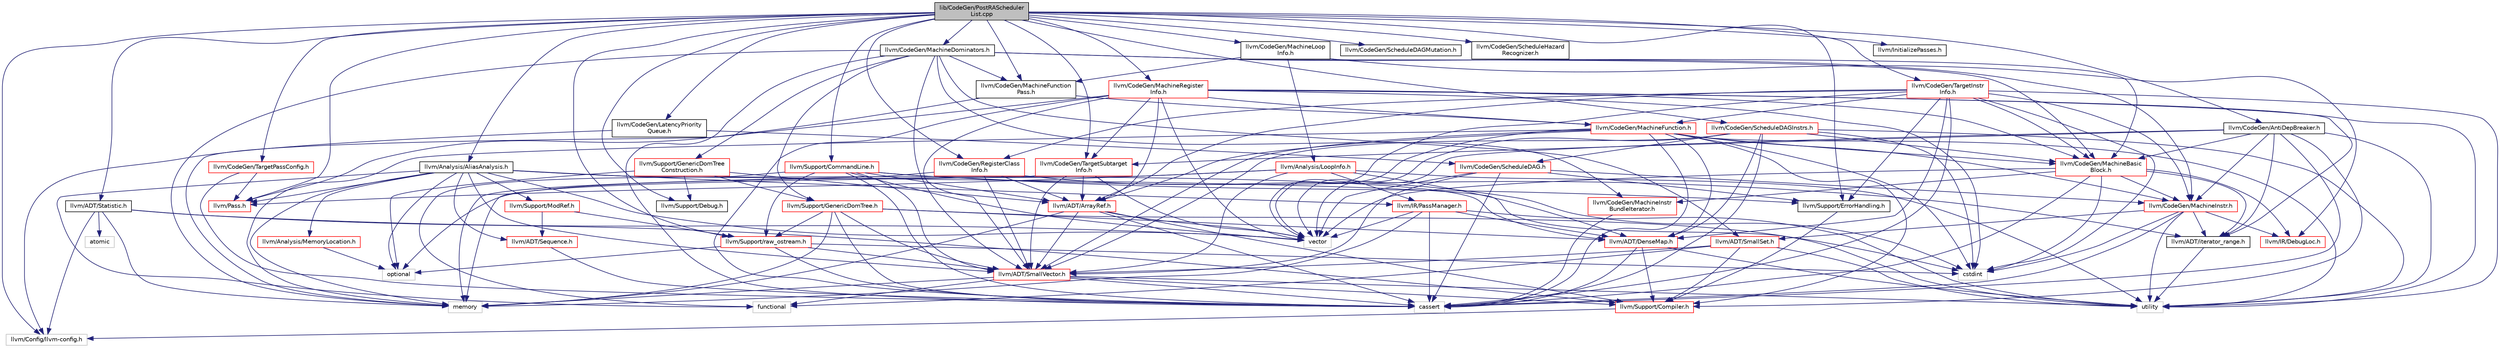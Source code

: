 digraph "lib/CodeGen/PostRASchedulerList.cpp"
{
 // LATEX_PDF_SIZE
  bgcolor="transparent";
  edge [fontname="Helvetica",fontsize="10",labelfontname="Helvetica",labelfontsize="10"];
  node [fontname="Helvetica",fontsize="10",shape=record];
  Node1 [label="lib/CodeGen/PostRAScheduler\lList.cpp",height=0.2,width=0.4,color="black", fillcolor="grey75", style="filled", fontcolor="black",tooltip=" "];
  Node1 -> Node2 [color="midnightblue",fontsize="10",style="solid",fontname="Helvetica"];
  Node2 [label="llvm/ADT/Statistic.h",height=0.2,width=0.4,color="black",URL="$Statistic_8h.html",tooltip=" "];
  Node2 -> Node3 [color="midnightblue",fontsize="10",style="solid",fontname="Helvetica"];
  Node3 [label="llvm/Config/llvm-config.h",height=0.2,width=0.4,color="grey75",tooltip=" "];
  Node2 -> Node4 [color="midnightblue",fontsize="10",style="solid",fontname="Helvetica"];
  Node4 [label="llvm/Support/Compiler.h",height=0.2,width=0.4,color="red",URL="$Compiler_8h.html",tooltip=" "];
  Node4 -> Node3 [color="midnightblue",fontsize="10",style="solid",fontname="Helvetica"];
  Node2 -> Node6 [color="midnightblue",fontsize="10",style="solid",fontname="Helvetica"];
  Node6 [label="atomic",height=0.2,width=0.4,color="grey75",tooltip=" "];
  Node2 -> Node7 [color="midnightblue",fontsize="10",style="solid",fontname="Helvetica"];
  Node7 [label="memory",height=0.2,width=0.4,color="grey75",tooltip=" "];
  Node2 -> Node8 [color="midnightblue",fontsize="10",style="solid",fontname="Helvetica"];
  Node8 [label="vector",height=0.2,width=0.4,color="grey75",tooltip=" "];
  Node1 -> Node9 [color="midnightblue",fontsize="10",style="solid",fontname="Helvetica"];
  Node9 [label="llvm/Analysis/AliasAnalysis.h",height=0.2,width=0.4,color="black",URL="$AliasAnalysis_8h.html",tooltip=" "];
  Node9 -> Node10 [color="midnightblue",fontsize="10",style="solid",fontname="Helvetica"];
  Node10 [label="llvm/ADT/DenseMap.h",height=0.2,width=0.4,color="red",URL="$DenseMap_8h.html",tooltip=" "];
  Node10 -> Node4 [color="midnightblue",fontsize="10",style="solid",fontname="Helvetica"];
  Node10 -> Node12 [color="midnightblue",fontsize="10",style="solid",fontname="Helvetica"];
  Node12 [label="cassert",height=0.2,width=0.4,color="grey75",tooltip=" "];
  Node10 -> Node17 [color="midnightblue",fontsize="10",style="solid",fontname="Helvetica"];
  Node17 [label="utility",height=0.2,width=0.4,color="grey75",tooltip=" "];
  Node9 -> Node42 [color="midnightblue",fontsize="10",style="solid",fontname="Helvetica"];
  Node42 [label="llvm/ADT/Sequence.h",height=0.2,width=0.4,color="red",URL="$Sequence_8h.html",tooltip=" "];
  Node42 -> Node12 [color="midnightblue",fontsize="10",style="solid",fontname="Helvetica"];
  Node9 -> Node43 [color="midnightblue",fontsize="10",style="solid",fontname="Helvetica"];
  Node43 [label="llvm/ADT/SmallVector.h",height=0.2,width=0.4,color="red",URL="$SmallVector_8h.html",tooltip=" "];
  Node43 -> Node4 [color="midnightblue",fontsize="10",style="solid",fontname="Helvetica"];
  Node43 -> Node12 [color="midnightblue",fontsize="10",style="solid",fontname="Helvetica"];
  Node43 -> Node44 [color="midnightblue",fontsize="10",style="solid",fontname="Helvetica"];
  Node44 [label="functional",height=0.2,width=0.4,color="grey75",tooltip=" "];
  Node43 -> Node7 [color="midnightblue",fontsize="10",style="solid",fontname="Helvetica"];
  Node43 -> Node17 [color="midnightblue",fontsize="10",style="solid",fontname="Helvetica"];
  Node9 -> Node45 [color="midnightblue",fontsize="10",style="solid",fontname="Helvetica"];
  Node45 [label="llvm/Analysis/MemoryLocation.h",height=0.2,width=0.4,color="red",URL="$MemoryLocation_8h.html",tooltip=" "];
  Node45 -> Node51 [color="midnightblue",fontsize="10",style="solid",fontname="Helvetica"];
  Node51 [label="optional",height=0.2,width=0.4,color="grey75",tooltip=" "];
  Node9 -> Node84 [color="midnightblue",fontsize="10",style="solid",fontname="Helvetica"];
  Node84 [label="llvm/IR/PassManager.h",height=0.2,width=0.4,color="red",URL="$PassManager_8h.html",tooltip=" "];
  Node84 -> Node10 [color="midnightblue",fontsize="10",style="solid",fontname="Helvetica"];
  Node84 -> Node12 [color="midnightblue",fontsize="10",style="solid",fontname="Helvetica"];
  Node84 -> Node7 [color="midnightblue",fontsize="10",style="solid",fontname="Helvetica"];
  Node84 -> Node17 [color="midnightblue",fontsize="10",style="solid",fontname="Helvetica"];
  Node84 -> Node8 [color="midnightblue",fontsize="10",style="solid",fontname="Helvetica"];
  Node9 -> Node145 [color="midnightblue",fontsize="10",style="solid",fontname="Helvetica"];
  Node145 [label="llvm/Pass.h",height=0.2,width=0.4,color="red",URL="$Pass_8h.html",tooltip=" "];
  Node9 -> Node156 [color="midnightblue",fontsize="10",style="solid",fontname="Helvetica"];
  Node156 [label="llvm/Support/ModRef.h",height=0.2,width=0.4,color="red",URL="$ModRef_8h.html",tooltip=" "];
  Node156 -> Node42 [color="midnightblue",fontsize="10",style="solid",fontname="Helvetica"];
  Node156 -> Node82 [color="midnightblue",fontsize="10",style="solid",fontname="Helvetica"];
  Node82 [label="llvm/Support/raw_ostream.h",height=0.2,width=0.4,color="red",URL="$raw__ostream_8h.html",tooltip=" "];
  Node82 -> Node43 [color="midnightblue",fontsize="10",style="solid",fontname="Helvetica"];
  Node82 -> Node12 [color="midnightblue",fontsize="10",style="solid",fontname="Helvetica"];
  Node82 -> Node14 [color="midnightblue",fontsize="10",style="solid",fontname="Helvetica"];
  Node14 [label="cstdint",height=0.2,width=0.4,color="grey75",tooltip=" "];
  Node82 -> Node51 [color="midnightblue",fontsize="10",style="solid",fontname="Helvetica"];
  Node9 -> Node14 [color="midnightblue",fontsize="10",style="solid",fontname="Helvetica"];
  Node9 -> Node44 [color="midnightblue",fontsize="10",style="solid",fontname="Helvetica"];
  Node9 -> Node7 [color="midnightblue",fontsize="10",style="solid",fontname="Helvetica"];
  Node9 -> Node51 [color="midnightblue",fontsize="10",style="solid",fontname="Helvetica"];
  Node9 -> Node8 [color="midnightblue",fontsize="10",style="solid",fontname="Helvetica"];
  Node1 -> Node157 [color="midnightblue",fontsize="10",style="solid",fontname="Helvetica"];
  Node157 [label="llvm/CodeGen/AntiDepBreaker.h",height=0.2,width=0.4,color="black",URL="$AntiDepBreaker_8h.html",tooltip=" "];
  Node157 -> Node58 [color="midnightblue",fontsize="10",style="solid",fontname="Helvetica"];
  Node58 [label="llvm/ADT/iterator_range.h",height=0.2,width=0.4,color="black",URL="$iterator__range_8h.html",tooltip=" "];
  Node58 -> Node17 [color="midnightblue",fontsize="10",style="solid",fontname="Helvetica"];
  Node157 -> Node158 [color="midnightblue",fontsize="10",style="solid",fontname="Helvetica"];
  Node158 [label="llvm/CodeGen/MachineBasic\lBlock.h",height=0.2,width=0.4,color="red",URL="$MachineBasicBlock_8h.html",tooltip=" "];
  Node158 -> Node58 [color="midnightblue",fontsize="10",style="solid",fontname="Helvetica"];
  Node158 -> Node161 [color="midnightblue",fontsize="10",style="solid",fontname="Helvetica"];
  Node161 [label="llvm/CodeGen/MachineInstr.h",height=0.2,width=0.4,color="red",URL="$MachineInstr_8h.html",tooltip=" "];
  Node161 -> Node163 [color="midnightblue",fontsize="10",style="solid",fontname="Helvetica"];
  Node163 [label="llvm/ADT/SmallSet.h",height=0.2,width=0.4,color="red",URL="$SmallSet_8h.html",tooltip=" "];
  Node163 -> Node43 [color="midnightblue",fontsize="10",style="solid",fontname="Helvetica"];
  Node163 -> Node4 [color="midnightblue",fontsize="10",style="solid",fontname="Helvetica"];
  Node163 -> Node44 [color="midnightblue",fontsize="10",style="solid",fontname="Helvetica"];
  Node163 -> Node17 [color="midnightblue",fontsize="10",style="solid",fontname="Helvetica"];
  Node161 -> Node58 [color="midnightblue",fontsize="10",style="solid",fontname="Helvetica"];
  Node161 -> Node105 [color="midnightblue",fontsize="10",style="solid",fontname="Helvetica"];
  Node105 [label="llvm/IR/DebugLoc.h",height=0.2,width=0.4,color="red",URL="$DebugLoc_8h.html",tooltip=" "];
  Node161 -> Node12 [color="midnightblue",fontsize="10",style="solid",fontname="Helvetica"];
  Node161 -> Node14 [color="midnightblue",fontsize="10",style="solid",fontname="Helvetica"];
  Node161 -> Node17 [color="midnightblue",fontsize="10",style="solid",fontname="Helvetica"];
  Node158 -> Node189 [color="midnightblue",fontsize="10",style="solid",fontname="Helvetica"];
  Node189 [label="llvm/CodeGen/MachineInstr\lBundleIterator.h",height=0.2,width=0.4,color="red",URL="$MachineInstrBundleIterator_8h.html",tooltip=" "];
  Node189 -> Node12 [color="midnightblue",fontsize="10",style="solid",fontname="Helvetica"];
  Node158 -> Node105 [color="midnightblue",fontsize="10",style="solid",fontname="Helvetica"];
  Node158 -> Node12 [color="midnightblue",fontsize="10",style="solid",fontname="Helvetica"];
  Node158 -> Node14 [color="midnightblue",fontsize="10",style="solid",fontname="Helvetica"];
  Node158 -> Node8 [color="midnightblue",fontsize="10",style="solid",fontname="Helvetica"];
  Node157 -> Node161 [color="midnightblue",fontsize="10",style="solid",fontname="Helvetica"];
  Node157 -> Node194 [color="midnightblue",fontsize="10",style="solid",fontname="Helvetica"];
  Node194 [label="llvm/CodeGen/TargetSubtarget\lInfo.h",height=0.2,width=0.4,color="red",URL="$TargetSubtargetInfo_8h.html",tooltip=" "];
  Node194 -> Node47 [color="midnightblue",fontsize="10",style="solid",fontname="Helvetica"];
  Node47 [label="llvm/ADT/ArrayRef.h",height=0.2,width=0.4,color="red",URL="$ArrayRef_8h.html",tooltip=" "];
  Node47 -> Node43 [color="midnightblue",fontsize="10",style="solid",fontname="Helvetica"];
  Node47 -> Node4 [color="midnightblue",fontsize="10",style="solid",fontname="Helvetica"];
  Node47 -> Node12 [color="midnightblue",fontsize="10",style="solid",fontname="Helvetica"];
  Node47 -> Node7 [color="midnightblue",fontsize="10",style="solid",fontname="Helvetica"];
  Node47 -> Node8 [color="midnightblue",fontsize="10",style="solid",fontname="Helvetica"];
  Node194 -> Node43 [color="midnightblue",fontsize="10",style="solid",fontname="Helvetica"];
  Node194 -> Node7 [color="midnightblue",fontsize="10",style="solid",fontname="Helvetica"];
  Node194 -> Node8 [color="midnightblue",fontsize="10",style="solid",fontname="Helvetica"];
  Node157 -> Node4 [color="midnightblue",fontsize="10",style="solid",fontname="Helvetica"];
  Node157 -> Node12 [color="midnightblue",fontsize="10",style="solid",fontname="Helvetica"];
  Node157 -> Node17 [color="midnightblue",fontsize="10",style="solid",fontname="Helvetica"];
  Node157 -> Node8 [color="midnightblue",fontsize="10",style="solid",fontname="Helvetica"];
  Node1 -> Node211 [color="midnightblue",fontsize="10",style="solid",fontname="Helvetica"];
  Node211 [label="llvm/CodeGen/LatencyPriority\lQueue.h",height=0.2,width=0.4,color="black",URL="$LatencyPriorityQueue_8h.html",tooltip=" "];
  Node211 -> Node212 [color="midnightblue",fontsize="10",style="solid",fontname="Helvetica"];
  Node212 [label="llvm/CodeGen/ScheduleDAG.h",height=0.2,width=0.4,color="red",URL="$ScheduleDAG_8h.html",tooltip=" "];
  Node212 -> Node43 [color="midnightblue",fontsize="10",style="solid",fontname="Helvetica"];
  Node212 -> Node161 [color="midnightblue",fontsize="10",style="solid",fontname="Helvetica"];
  Node212 -> Node28 [color="midnightblue",fontsize="10",style="solid",fontname="Helvetica"];
  Node28 [label="llvm/Support/ErrorHandling.h",height=0.2,width=0.4,color="black",URL="$Support_2ErrorHandling_8h.html",tooltip=" "];
  Node28 -> Node4 [color="midnightblue",fontsize="10",style="solid",fontname="Helvetica"];
  Node212 -> Node12 [color="midnightblue",fontsize="10",style="solid",fontname="Helvetica"];
  Node212 -> Node8 [color="midnightblue",fontsize="10",style="solid",fontname="Helvetica"];
  Node211 -> Node3 [color="midnightblue",fontsize="10",style="solid",fontname="Helvetica"];
  Node1 -> Node249 [color="midnightblue",fontsize="10",style="solid",fontname="Helvetica"];
  Node249 [label="llvm/CodeGen/MachineDominators.h",height=0.2,width=0.4,color="black",URL="$MachineDominators_8h.html",tooltip=" "];
  Node249 -> Node163 [color="midnightblue",fontsize="10",style="solid",fontname="Helvetica"];
  Node249 -> Node43 [color="midnightblue",fontsize="10",style="solid",fontname="Helvetica"];
  Node249 -> Node158 [color="midnightblue",fontsize="10",style="solid",fontname="Helvetica"];
  Node249 -> Node250 [color="midnightblue",fontsize="10",style="solid",fontname="Helvetica"];
  Node250 [label="llvm/CodeGen/MachineFunction\lPass.h",height=0.2,width=0.4,color="black",URL="$MachineFunctionPass_8h.html",tooltip=" "];
  Node250 -> Node239 [color="midnightblue",fontsize="10",style="solid",fontname="Helvetica"];
  Node239 [label="llvm/CodeGen/MachineFunction.h",height=0.2,width=0.4,color="red",URL="$MachineFunction_8h.html",tooltip=" "];
  Node239 -> Node47 [color="midnightblue",fontsize="10",style="solid",fontname="Helvetica"];
  Node239 -> Node10 [color="midnightblue",fontsize="10",style="solid",fontname="Helvetica"];
  Node239 -> Node43 [color="midnightblue",fontsize="10",style="solid",fontname="Helvetica"];
  Node239 -> Node158 [color="midnightblue",fontsize="10",style="solid",fontname="Helvetica"];
  Node239 -> Node161 [color="midnightblue",fontsize="10",style="solid",fontname="Helvetica"];
  Node239 -> Node4 [color="midnightblue",fontsize="10",style="solid",fontname="Helvetica"];
  Node239 -> Node12 [color="midnightblue",fontsize="10",style="solid",fontname="Helvetica"];
  Node239 -> Node14 [color="midnightblue",fontsize="10",style="solid",fontname="Helvetica"];
  Node239 -> Node7 [color="midnightblue",fontsize="10",style="solid",fontname="Helvetica"];
  Node239 -> Node17 [color="midnightblue",fontsize="10",style="solid",fontname="Helvetica"];
  Node239 -> Node8 [color="midnightblue",fontsize="10",style="solid",fontname="Helvetica"];
  Node250 -> Node145 [color="midnightblue",fontsize="10",style="solid",fontname="Helvetica"];
  Node249 -> Node161 [color="midnightblue",fontsize="10",style="solid",fontname="Helvetica"];
  Node249 -> Node189 [color="midnightblue",fontsize="10",style="solid",fontname="Helvetica"];
  Node249 -> Node251 [color="midnightblue",fontsize="10",style="solid",fontname="Helvetica"];
  Node251 [label="llvm/Support/GenericDomTree.h",height=0.2,width=0.4,color="red",URL="$GenericDomTree_8h.html",tooltip=" "];
  Node251 -> Node10 [color="midnightblue",fontsize="10",style="solid",fontname="Helvetica"];
  Node251 -> Node43 [color="midnightblue",fontsize="10",style="solid",fontname="Helvetica"];
  Node251 -> Node82 [color="midnightblue",fontsize="10",style="solid",fontname="Helvetica"];
  Node251 -> Node12 [color="midnightblue",fontsize="10",style="solid",fontname="Helvetica"];
  Node251 -> Node7 [color="midnightblue",fontsize="10",style="solid",fontname="Helvetica"];
  Node251 -> Node17 [color="midnightblue",fontsize="10",style="solid",fontname="Helvetica"];
  Node249 -> Node254 [color="midnightblue",fontsize="10",style="solid",fontname="Helvetica"];
  Node254 [label="llvm/Support/GenericDomTree\lConstruction.h",height=0.2,width=0.4,color="red",URL="$GenericDomTreeConstruction_8h.html",tooltip=" "];
  Node254 -> Node47 [color="midnightblue",fontsize="10",style="solid",fontname="Helvetica"];
  Node254 -> Node139 [color="midnightblue",fontsize="10",style="solid",fontname="Helvetica"];
  Node139 [label="llvm/Support/Debug.h",height=0.2,width=0.4,color="black",URL="$Debug_8h.html",tooltip=" "];
  Node254 -> Node251 [color="midnightblue",fontsize="10",style="solid",fontname="Helvetica"];
  Node254 -> Node51 [color="midnightblue",fontsize="10",style="solid",fontname="Helvetica"];
  Node249 -> Node12 [color="midnightblue",fontsize="10",style="solid",fontname="Helvetica"];
  Node249 -> Node7 [color="midnightblue",fontsize="10",style="solid",fontname="Helvetica"];
  Node1 -> Node250 [color="midnightblue",fontsize="10",style="solid",fontname="Helvetica"];
  Node1 -> Node257 [color="midnightblue",fontsize="10",style="solid",fontname="Helvetica"];
  Node257 [label="llvm/CodeGen/MachineLoop\lInfo.h",height=0.2,width=0.4,color="black",URL="$MachineLoopInfo_8h.html",tooltip=" "];
  Node257 -> Node258 [color="midnightblue",fontsize="10",style="solid",fontname="Helvetica"];
  Node258 [label="llvm/Analysis/LoopInfo.h",height=0.2,width=0.4,color="red",URL="$LoopInfo_8h.html",tooltip=" "];
  Node258 -> Node10 [color="midnightblue",fontsize="10",style="solid",fontname="Helvetica"];
  Node258 -> Node43 [color="midnightblue",fontsize="10",style="solid",fontname="Helvetica"];
  Node258 -> Node84 [color="midnightblue",fontsize="10",style="solid",fontname="Helvetica"];
  Node258 -> Node145 [color="midnightblue",fontsize="10",style="solid",fontname="Helvetica"];
  Node258 -> Node51 [color="midnightblue",fontsize="10",style="solid",fontname="Helvetica"];
  Node258 -> Node17 [color="midnightblue",fontsize="10",style="solid",fontname="Helvetica"];
  Node257 -> Node158 [color="midnightblue",fontsize="10",style="solid",fontname="Helvetica"];
  Node257 -> Node250 [color="midnightblue",fontsize="10",style="solid",fontname="Helvetica"];
  Node257 -> Node105 [color="midnightblue",fontsize="10",style="solid",fontname="Helvetica"];
  Node1 -> Node259 [color="midnightblue",fontsize="10",style="solid",fontname="Helvetica"];
  Node259 [label="llvm/CodeGen/MachineRegister\lInfo.h",height=0.2,width=0.4,color="red",URL="$MachineRegisterInfo_8h.html",tooltip=" "];
  Node259 -> Node47 [color="midnightblue",fontsize="10",style="solid",fontname="Helvetica"];
  Node259 -> Node43 [color="midnightblue",fontsize="10",style="solid",fontname="Helvetica"];
  Node259 -> Node58 [color="midnightblue",fontsize="10",style="solid",fontname="Helvetica"];
  Node259 -> Node158 [color="midnightblue",fontsize="10",style="solid",fontname="Helvetica"];
  Node259 -> Node239 [color="midnightblue",fontsize="10",style="solid",fontname="Helvetica"];
  Node259 -> Node194 [color="midnightblue",fontsize="10",style="solid",fontname="Helvetica"];
  Node259 -> Node12 [color="midnightblue",fontsize="10",style="solid",fontname="Helvetica"];
  Node259 -> Node14 [color="midnightblue",fontsize="10",style="solid",fontname="Helvetica"];
  Node259 -> Node7 [color="midnightblue",fontsize="10",style="solid",fontname="Helvetica"];
  Node259 -> Node17 [color="midnightblue",fontsize="10",style="solid",fontname="Helvetica"];
  Node259 -> Node8 [color="midnightblue",fontsize="10",style="solid",fontname="Helvetica"];
  Node1 -> Node266 [color="midnightblue",fontsize="10",style="solid",fontname="Helvetica"];
  Node266 [label="llvm/CodeGen/RegisterClass\lInfo.h",height=0.2,width=0.4,color="red",URL="$RegisterClassInfo_8h.html",tooltip=" "];
  Node266 -> Node47 [color="midnightblue",fontsize="10",style="solid",fontname="Helvetica"];
  Node266 -> Node43 [color="midnightblue",fontsize="10",style="solid",fontname="Helvetica"];
  Node266 -> Node14 [color="midnightblue",fontsize="10",style="solid",fontname="Helvetica"];
  Node266 -> Node7 [color="midnightblue",fontsize="10",style="solid",fontname="Helvetica"];
  Node1 -> Node267 [color="midnightblue",fontsize="10",style="solid",fontname="Helvetica"];
  Node267 [label="llvm/CodeGen/ScheduleDAGInstrs.h",height=0.2,width=0.4,color="red",URL="$ScheduleDAGInstrs_8h.html",tooltip=" "];
  Node267 -> Node10 [color="midnightblue",fontsize="10",style="solid",fontname="Helvetica"];
  Node267 -> Node43 [color="midnightblue",fontsize="10",style="solid",fontname="Helvetica"];
  Node267 -> Node158 [color="midnightblue",fontsize="10",style="solid",fontname="Helvetica"];
  Node267 -> Node212 [color="midnightblue",fontsize="10",style="solid",fontname="Helvetica"];
  Node267 -> Node12 [color="midnightblue",fontsize="10",style="solid",fontname="Helvetica"];
  Node267 -> Node14 [color="midnightblue",fontsize="10",style="solid",fontname="Helvetica"];
  Node267 -> Node17 [color="midnightblue",fontsize="10",style="solid",fontname="Helvetica"];
  Node267 -> Node8 [color="midnightblue",fontsize="10",style="solid",fontname="Helvetica"];
  Node1 -> Node272 [color="midnightblue",fontsize="10",style="solid",fontname="Helvetica"];
  Node272 [label="llvm/CodeGen/ScheduleDAGMutation.h",height=0.2,width=0.4,color="black",URL="$ScheduleDAGMutation_8h.html",tooltip=" "];
  Node1 -> Node273 [color="midnightblue",fontsize="10",style="solid",fontname="Helvetica"];
  Node273 [label="llvm/CodeGen/ScheduleHazard\lRecognizer.h",height=0.2,width=0.4,color="black",URL="$ScheduleHazardRecognizer_8h.html",tooltip=" "];
  Node1 -> Node274 [color="midnightblue",fontsize="10",style="solid",fontname="Helvetica"];
  Node274 [label="llvm/CodeGen/TargetInstr\lInfo.h",height=0.2,width=0.4,color="red",URL="$TargetInstrInfo_8h.html",tooltip=" "];
  Node274 -> Node47 [color="midnightblue",fontsize="10",style="solid",fontname="Helvetica"];
  Node274 -> Node10 [color="midnightblue",fontsize="10",style="solid",fontname="Helvetica"];
  Node274 -> Node158 [color="midnightblue",fontsize="10",style="solid",fontname="Helvetica"];
  Node274 -> Node239 [color="midnightblue",fontsize="10",style="solid",fontname="Helvetica"];
  Node274 -> Node161 [color="midnightblue",fontsize="10",style="solid",fontname="Helvetica"];
  Node274 -> Node266 [color="midnightblue",fontsize="10",style="solid",fontname="Helvetica"];
  Node274 -> Node28 [color="midnightblue",fontsize="10",style="solid",fontname="Helvetica"];
  Node274 -> Node12 [color="midnightblue",fontsize="10",style="solid",fontname="Helvetica"];
  Node274 -> Node14 [color="midnightblue",fontsize="10",style="solid",fontname="Helvetica"];
  Node274 -> Node17 [color="midnightblue",fontsize="10",style="solid",fontname="Helvetica"];
  Node274 -> Node8 [color="midnightblue",fontsize="10",style="solid",fontname="Helvetica"];
  Node1 -> Node285 [color="midnightblue",fontsize="10",style="solid",fontname="Helvetica"];
  Node285 [label="llvm/CodeGen/TargetPassConfig.h",height=0.2,width=0.4,color="red",URL="$TargetPassConfig_8h.html",tooltip=" "];
  Node285 -> Node145 [color="midnightblue",fontsize="10",style="solid",fontname="Helvetica"];
  Node285 -> Node12 [color="midnightblue",fontsize="10",style="solid",fontname="Helvetica"];
  Node1 -> Node194 [color="midnightblue",fontsize="10",style="solid",fontname="Helvetica"];
  Node1 -> Node3 [color="midnightblue",fontsize="10",style="solid",fontname="Helvetica"];
  Node1 -> Node286 [color="midnightblue",fontsize="10",style="solid",fontname="Helvetica"];
  Node286 [label="llvm/InitializePasses.h",height=0.2,width=0.4,color="black",URL="$InitializePasses_8h.html",tooltip=" "];
  Node1 -> Node145 [color="midnightblue",fontsize="10",style="solid",fontname="Helvetica"];
  Node1 -> Node202 [color="midnightblue",fontsize="10",style="solid",fontname="Helvetica"];
  Node202 [label="llvm/Support/CommandLine.h",height=0.2,width=0.4,color="red",URL="$CommandLine_8h.html",tooltip=" "];
  Node202 -> Node47 [color="midnightblue",fontsize="10",style="solid",fontname="Helvetica"];
  Node202 -> Node43 [color="midnightblue",fontsize="10",style="solid",fontname="Helvetica"];
  Node202 -> Node58 [color="midnightblue",fontsize="10",style="solid",fontname="Helvetica"];
  Node202 -> Node28 [color="midnightblue",fontsize="10",style="solid",fontname="Helvetica"];
  Node202 -> Node82 [color="midnightblue",fontsize="10",style="solid",fontname="Helvetica"];
  Node202 -> Node12 [color="midnightblue",fontsize="10",style="solid",fontname="Helvetica"];
  Node202 -> Node44 [color="midnightblue",fontsize="10",style="solid",fontname="Helvetica"];
  Node202 -> Node8 [color="midnightblue",fontsize="10",style="solid",fontname="Helvetica"];
  Node1 -> Node139 [color="midnightblue",fontsize="10",style="solid",fontname="Helvetica"];
  Node1 -> Node28 [color="midnightblue",fontsize="10",style="solid",fontname="Helvetica"];
  Node1 -> Node82 [color="midnightblue",fontsize="10",style="solid",fontname="Helvetica"];
}
